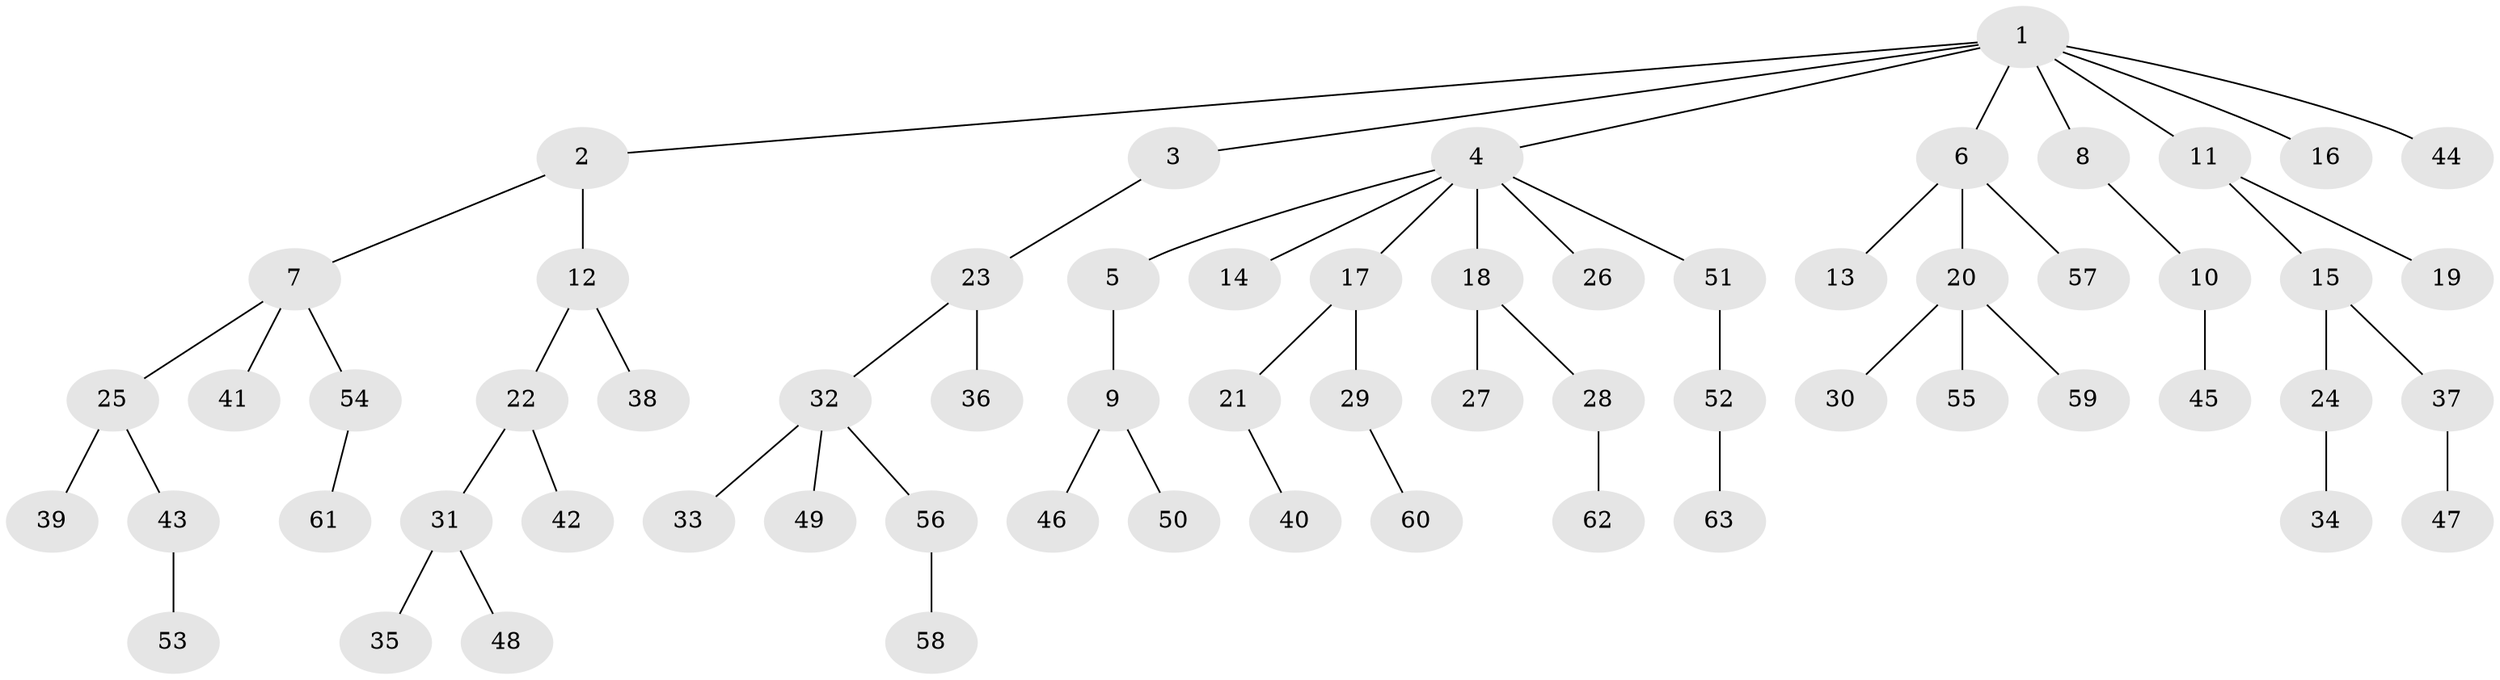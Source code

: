 // coarse degree distribution, {9: 0.02702702702702703, 2: 0.16216216216216217, 7: 0.02702702702702703, 3: 0.10810810810810811, 4: 0.02702702702702703, 5: 0.02702702702702703, 1: 0.6216216216216216}
// Generated by graph-tools (version 1.1) at 2025/19/03/04/25 18:19:03]
// undirected, 63 vertices, 62 edges
graph export_dot {
graph [start="1"]
  node [color=gray90,style=filled];
  1;
  2;
  3;
  4;
  5;
  6;
  7;
  8;
  9;
  10;
  11;
  12;
  13;
  14;
  15;
  16;
  17;
  18;
  19;
  20;
  21;
  22;
  23;
  24;
  25;
  26;
  27;
  28;
  29;
  30;
  31;
  32;
  33;
  34;
  35;
  36;
  37;
  38;
  39;
  40;
  41;
  42;
  43;
  44;
  45;
  46;
  47;
  48;
  49;
  50;
  51;
  52;
  53;
  54;
  55;
  56;
  57;
  58;
  59;
  60;
  61;
  62;
  63;
  1 -- 2;
  1 -- 3;
  1 -- 4;
  1 -- 6;
  1 -- 8;
  1 -- 11;
  1 -- 16;
  1 -- 44;
  2 -- 7;
  2 -- 12;
  3 -- 23;
  4 -- 5;
  4 -- 14;
  4 -- 17;
  4 -- 18;
  4 -- 26;
  4 -- 51;
  5 -- 9;
  6 -- 13;
  6 -- 20;
  6 -- 57;
  7 -- 25;
  7 -- 41;
  7 -- 54;
  8 -- 10;
  9 -- 46;
  9 -- 50;
  10 -- 45;
  11 -- 15;
  11 -- 19;
  12 -- 22;
  12 -- 38;
  15 -- 24;
  15 -- 37;
  17 -- 21;
  17 -- 29;
  18 -- 27;
  18 -- 28;
  20 -- 30;
  20 -- 55;
  20 -- 59;
  21 -- 40;
  22 -- 31;
  22 -- 42;
  23 -- 32;
  23 -- 36;
  24 -- 34;
  25 -- 39;
  25 -- 43;
  28 -- 62;
  29 -- 60;
  31 -- 35;
  31 -- 48;
  32 -- 33;
  32 -- 49;
  32 -- 56;
  37 -- 47;
  43 -- 53;
  51 -- 52;
  52 -- 63;
  54 -- 61;
  56 -- 58;
}
